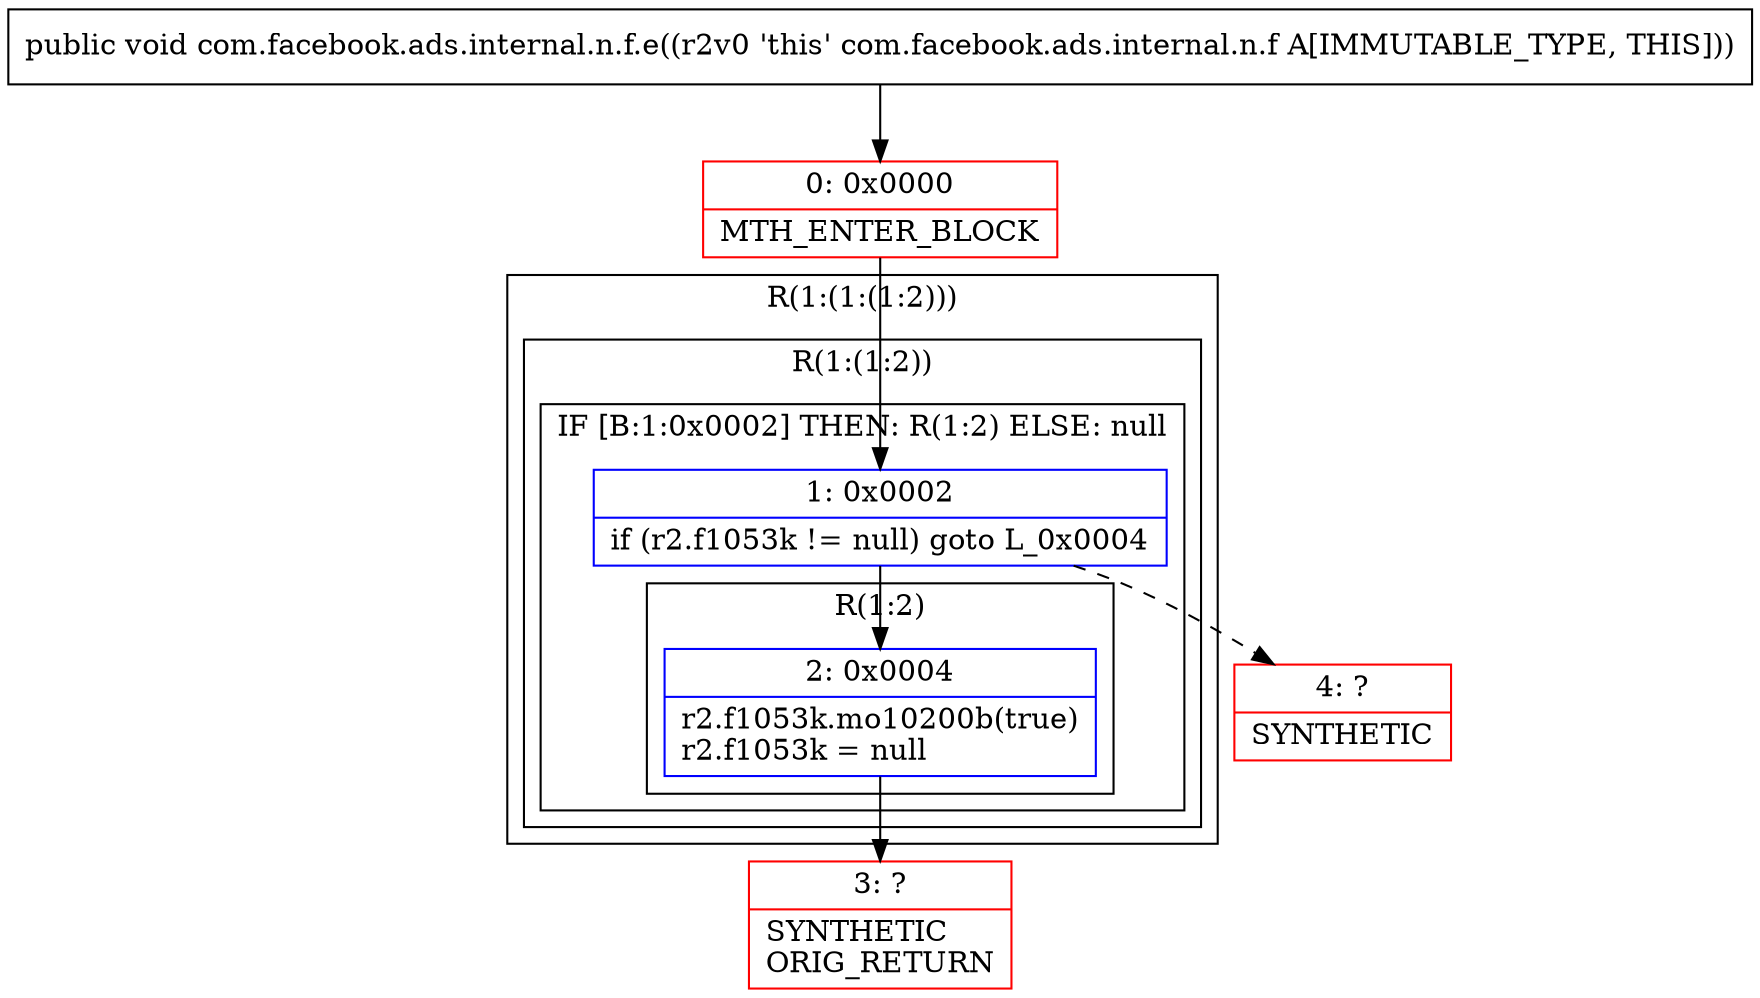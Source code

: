 digraph "CFG forcom.facebook.ads.internal.n.f.e()V" {
subgraph cluster_Region_1406054309 {
label = "R(1:(1:(1:2)))";
node [shape=record,color=blue];
subgraph cluster_Region_44232315 {
label = "R(1:(1:2))";
node [shape=record,color=blue];
subgraph cluster_IfRegion_2116917411 {
label = "IF [B:1:0x0002] THEN: R(1:2) ELSE: null";
node [shape=record,color=blue];
Node_1 [shape=record,label="{1\:\ 0x0002|if (r2.f1053k != null) goto L_0x0004\l}"];
subgraph cluster_Region_816746912 {
label = "R(1:2)";
node [shape=record,color=blue];
Node_2 [shape=record,label="{2\:\ 0x0004|r2.f1053k.mo10200b(true)\lr2.f1053k = null\l}"];
}
}
}
}
Node_0 [shape=record,color=red,label="{0\:\ 0x0000|MTH_ENTER_BLOCK\l}"];
Node_3 [shape=record,color=red,label="{3\:\ ?|SYNTHETIC\lORIG_RETURN\l}"];
Node_4 [shape=record,color=red,label="{4\:\ ?|SYNTHETIC\l}"];
MethodNode[shape=record,label="{public void com.facebook.ads.internal.n.f.e((r2v0 'this' com.facebook.ads.internal.n.f A[IMMUTABLE_TYPE, THIS])) }"];
MethodNode -> Node_0;
Node_1 -> Node_2;
Node_1 -> Node_4[style=dashed];
Node_2 -> Node_3;
Node_0 -> Node_1;
}

